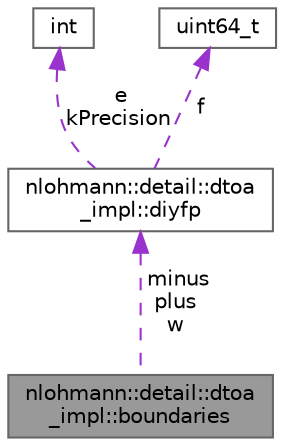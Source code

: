 digraph "nlohmann::detail::dtoa_impl::boundaries"
{
 // LATEX_PDF_SIZE
  bgcolor="transparent";
  edge [fontname=Helvetica,fontsize=10,labelfontname=Helvetica,labelfontsize=10];
  node [fontname=Helvetica,fontsize=10,shape=box,height=0.2,width=0.4];
  Node1 [label="nlohmann::detail::dtoa\l_impl::boundaries",height=0.2,width=0.4,color="gray40", fillcolor="grey60", style="filled", fontcolor="black",tooltip=" "];
  Node2 -> Node1 [dir="back",color="darkorchid3",style="dashed",label=" minus\nplus\nw" ];
  Node2 [label="nlohmann::detail::dtoa\l_impl::diyfp",height=0.2,width=0.4,color="gray40", fillcolor="white", style="filled",URL="$a02043.html",tooltip=" "];
  Node3 -> Node2 [dir="back",color="darkorchid3",style="dashed",label=" e\nkPrecision" ];
  Node3 [label="int",height=0.2,width=0.4,color="gray40", fillcolor="white", style="filled",tooltip=" "];
  Node4 -> Node2 [dir="back",color="darkorchid3",style="dashed",label=" f" ];
  Node4 [label="uint64_t",height=0.2,width=0.4,color="gray40", fillcolor="white", style="filled",tooltip=" "];
}
